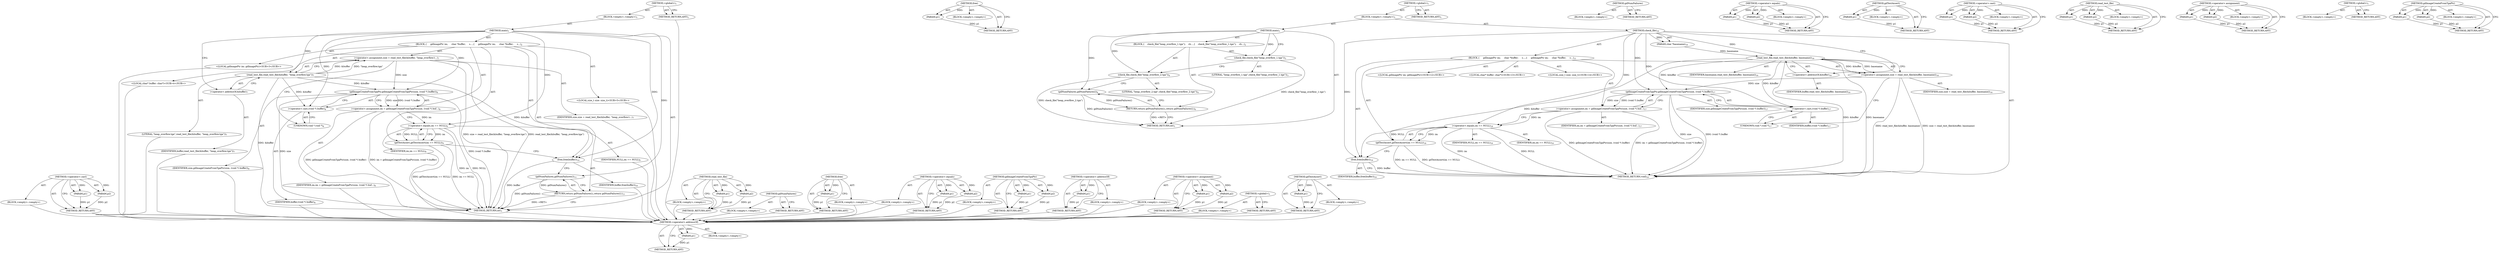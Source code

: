 digraph "gdImageCreateFromTgaPtr" {
vulnerable_78 [label=<(METHOD,&lt;operator&gt;.cast)>];
vulnerable_79 [label=<(PARAM,p1)>];
vulnerable_80 [label=<(PARAM,p2)>];
vulnerable_81 [label=<(BLOCK,&lt;empty&gt;,&lt;empty&gt;)>];
vulnerable_82 [label=<(METHOD_RETURN,ANY)>];
vulnerable_6 [label=<(METHOD,&lt;global&gt;)<SUB>1</SUB>>];
vulnerable_7 [label=<(BLOCK,&lt;empty&gt;,&lt;empty&gt;)<SUB>1</SUB>>];
vulnerable_8 [label=<(METHOD,main)<SUB>1</SUB>>];
vulnerable_9 [label=<(BLOCK,{
     gdImagePtr im;
     char *buffer;
     s...,{
     gdImagePtr im;
     char *buffer;
     s...)<SUB>2</SUB>>];
vulnerable_10 [label="<(LOCAL,gdImagePtr im: gdImagePtr)<SUB>3</SUB>>"];
vulnerable_11 [label="<(LOCAL,char* buffer: char*)<SUB>4</SUB>>"];
vulnerable_12 [label="<(LOCAL,size_t size: size_t)<SUB>5</SUB>>"];
vulnerable_13 [label=<(&lt;operator&gt;.assignment,size = read_test_file(&amp;buffer, &quot;heap_overflow.t...)<SUB>7</SUB>>];
vulnerable_14 [label=<(IDENTIFIER,size,size = read_test_file(&amp;buffer, &quot;heap_overflow.t...)<SUB>7</SUB>>];
vulnerable_15 [label=<(read_test_file,read_test_file(&amp;buffer, &quot;heap_overflow.tga&quot;))<SUB>7</SUB>>];
vulnerable_16 [label=<(&lt;operator&gt;.addressOf,&amp;buffer)<SUB>7</SUB>>];
vulnerable_17 [label=<(IDENTIFIER,buffer,read_test_file(&amp;buffer, &quot;heap_overflow.tga&quot;))<SUB>7</SUB>>];
vulnerable_18 [label=<(LITERAL,&quot;heap_overflow.tga&quot;,read_test_file(&amp;buffer, &quot;heap_overflow.tga&quot;))<SUB>7</SUB>>];
vulnerable_19 [label=<(&lt;operator&gt;.assignment,im = gdImageCreateFromTgaPtr(size, (void *) buf...)<SUB>8</SUB>>];
vulnerable_20 [label=<(IDENTIFIER,im,im = gdImageCreateFromTgaPtr(size, (void *) buf...)<SUB>8</SUB>>];
vulnerable_21 [label=<(gdImageCreateFromTgaPtr,gdImageCreateFromTgaPtr(size, (void *) buffer))<SUB>8</SUB>>];
vulnerable_22 [label=<(IDENTIFIER,size,gdImageCreateFromTgaPtr(size, (void *) buffer))<SUB>8</SUB>>];
vulnerable_23 [label=<(&lt;operator&gt;.cast,(void *) buffer)<SUB>8</SUB>>];
vulnerable_24 [label=<(UNKNOWN,void *,void *)<SUB>8</SUB>>];
vulnerable_25 [label=<(IDENTIFIER,buffer,(void *) buffer)<SUB>8</SUB>>];
vulnerable_26 [label=<(gdTestAssert,gdTestAssert(im == NULL))<SUB>9</SUB>>];
vulnerable_27 [label=<(&lt;operator&gt;.equals,im == NULL)<SUB>9</SUB>>];
vulnerable_28 [label=<(IDENTIFIER,im,im == NULL)<SUB>9</SUB>>];
vulnerable_29 [label=<(IDENTIFIER,NULL,im == NULL)<SUB>9</SUB>>];
vulnerable_30 [label=<(free,free(buffer))<SUB>10</SUB>>];
vulnerable_31 [label=<(IDENTIFIER,buffer,free(buffer))<SUB>10</SUB>>];
vulnerable_32 [label=<(RETURN,return gdNumFailures();,return gdNumFailures();)<SUB>11</SUB>>];
vulnerable_33 [label=<(gdNumFailures,gdNumFailures())<SUB>11</SUB>>];
vulnerable_34 [label=<(METHOD_RETURN,int)<SUB>1</SUB>>];
vulnerable_36 [label=<(METHOD_RETURN,ANY)<SUB>1</SUB>>];
vulnerable_64 [label=<(METHOD,read_test_file)>];
vulnerable_65 [label=<(PARAM,p1)>];
vulnerable_66 [label=<(PARAM,p2)>];
vulnerable_67 [label=<(BLOCK,&lt;empty&gt;,&lt;empty&gt;)>];
vulnerable_68 [label=<(METHOD_RETURN,ANY)>];
vulnerable_96 [label=<(METHOD,gdNumFailures)>];
vulnerable_97 [label=<(BLOCK,&lt;empty&gt;,&lt;empty&gt;)>];
vulnerable_98 [label=<(METHOD_RETURN,ANY)>];
vulnerable_92 [label=<(METHOD,free)>];
vulnerable_93 [label=<(PARAM,p1)>];
vulnerable_94 [label=<(BLOCK,&lt;empty&gt;,&lt;empty&gt;)>];
vulnerable_95 [label=<(METHOD_RETURN,ANY)>];
vulnerable_87 [label=<(METHOD,&lt;operator&gt;.equals)>];
vulnerable_88 [label=<(PARAM,p1)>];
vulnerable_89 [label=<(PARAM,p2)>];
vulnerable_90 [label=<(BLOCK,&lt;empty&gt;,&lt;empty&gt;)>];
vulnerable_91 [label=<(METHOD_RETURN,ANY)>];
vulnerable_73 [label=<(METHOD,gdImageCreateFromTgaPtr)>];
vulnerable_74 [label=<(PARAM,p1)>];
vulnerable_75 [label=<(PARAM,p2)>];
vulnerable_76 [label=<(BLOCK,&lt;empty&gt;,&lt;empty&gt;)>];
vulnerable_77 [label=<(METHOD_RETURN,ANY)>];
vulnerable_69 [label=<(METHOD,&lt;operator&gt;.addressOf)>];
vulnerable_70 [label=<(PARAM,p1)>];
vulnerable_71 [label=<(BLOCK,&lt;empty&gt;,&lt;empty&gt;)>];
vulnerable_72 [label=<(METHOD_RETURN,ANY)>];
vulnerable_59 [label=<(METHOD,&lt;operator&gt;.assignment)>];
vulnerable_60 [label=<(PARAM,p1)>];
vulnerable_61 [label=<(PARAM,p2)>];
vulnerable_62 [label=<(BLOCK,&lt;empty&gt;,&lt;empty&gt;)>];
vulnerable_63 [label=<(METHOD_RETURN,ANY)>];
vulnerable_53 [label=<(METHOD,&lt;global&gt;)<SUB>1</SUB>>];
vulnerable_54 [label=<(BLOCK,&lt;empty&gt;,&lt;empty&gt;)>];
vulnerable_55 [label=<(METHOD_RETURN,ANY)>];
vulnerable_83 [label=<(METHOD,gdTestAssert)>];
vulnerable_84 [label=<(PARAM,p1)>];
vulnerable_85 [label=<(BLOCK,&lt;empty&gt;,&lt;empty&gt;)>];
vulnerable_86 [label=<(METHOD_RETURN,ANY)>];
fixed_81 [label=<(METHOD,&lt;operator&gt;.addressOf)>];
fixed_82 [label=<(PARAM,p1)>];
fixed_83 [label=<(BLOCK,&lt;empty&gt;,&lt;empty&gt;)>];
fixed_84 [label=<(METHOD_RETURN,ANY)>];
fixed_104 [label=<(METHOD,free)>];
fixed_105 [label=<(PARAM,p1)>];
fixed_106 [label=<(BLOCK,&lt;empty&gt;,&lt;empty&gt;)>];
fixed_107 [label=<(METHOD_RETURN,ANY)>];
fixed_6 [label=<(METHOD,&lt;global&gt;)<SUB>1</SUB>>];
fixed_7 [label=<(BLOCK,&lt;empty&gt;,&lt;empty&gt;)<SUB>1</SUB>>];
fixed_8 [label=<(METHOD,main)<SUB>1</SUB>>];
fixed_9 [label=<(BLOCK,{
    check_file(&quot;heap_overflow_1.tga&quot;);
    ch...,{
    check_file(&quot;heap_overflow_1.tga&quot;);
    ch...)<SUB>2</SUB>>];
fixed_10 [label=<(check_file,check_file(&quot;heap_overflow_1.tga&quot;))<SUB>3</SUB>>];
fixed_11 [label=<(LITERAL,&quot;heap_overflow_1.tga&quot;,check_file(&quot;heap_overflow_1.tga&quot;))<SUB>3</SUB>>];
fixed_12 [label=<(check_file,check_file(&quot;heap_overflow_2.tga&quot;))<SUB>4</SUB>>];
fixed_13 [label=<(LITERAL,&quot;heap_overflow_2.tga&quot;,check_file(&quot;heap_overflow_2.tga&quot;))<SUB>4</SUB>>];
fixed_14 [label=<(RETURN,return gdNumFailures();,return gdNumFailures();)<SUB>6</SUB>>];
fixed_15 [label=<(gdNumFailures,gdNumFailures())<SUB>6</SUB>>];
fixed_16 [label=<(METHOD_RETURN,int)<SUB>1</SUB>>];
fixed_18 [label=<(METHOD,check_file)<SUB>10</SUB>>];
fixed_19 [label=<(PARAM,char *basename)<SUB>10</SUB>>];
fixed_20 [label=<(BLOCK,{
     gdImagePtr im;
     char *buffer;
     s...,{
     gdImagePtr im;
     char *buffer;
     s...)<SUB>11</SUB>>];
fixed_21 [label="<(LOCAL,gdImagePtr im: gdImagePtr)<SUB>12</SUB>>"];
fixed_22 [label="<(LOCAL,char* buffer: char*)<SUB>13</SUB>>"];
fixed_23 [label="<(LOCAL,size_t size: size_t)<SUB>14</SUB>>"];
fixed_24 [label=<(&lt;operator&gt;.assignment,size = read_test_file(&amp;buffer, basename))<SUB>16</SUB>>];
fixed_25 [label=<(IDENTIFIER,size,size = read_test_file(&amp;buffer, basename))<SUB>16</SUB>>];
fixed_26 [label=<(read_test_file,read_test_file(&amp;buffer, basename))<SUB>16</SUB>>];
fixed_27 [label=<(&lt;operator&gt;.addressOf,&amp;buffer)<SUB>16</SUB>>];
fixed_28 [label=<(IDENTIFIER,buffer,read_test_file(&amp;buffer, basename))<SUB>16</SUB>>];
fixed_29 [label=<(IDENTIFIER,basename,read_test_file(&amp;buffer, basename))<SUB>16</SUB>>];
fixed_30 [label=<(&lt;operator&gt;.assignment,im = gdImageCreateFromTgaPtr(size, (void *) buf...)<SUB>17</SUB>>];
fixed_31 [label=<(IDENTIFIER,im,im = gdImageCreateFromTgaPtr(size, (void *) buf...)<SUB>17</SUB>>];
fixed_32 [label=<(gdImageCreateFromTgaPtr,gdImageCreateFromTgaPtr(size, (void *) buffer))<SUB>17</SUB>>];
fixed_33 [label=<(IDENTIFIER,size,gdImageCreateFromTgaPtr(size, (void *) buffer))<SUB>17</SUB>>];
fixed_34 [label=<(&lt;operator&gt;.cast,(void *) buffer)<SUB>17</SUB>>];
fixed_35 [label=<(UNKNOWN,void *,void *)<SUB>17</SUB>>];
fixed_36 [label=<(IDENTIFIER,buffer,(void *) buffer)<SUB>17</SUB>>];
fixed_37 [label=<(gdTestAssert,gdTestAssert(im == NULL))<SUB>18</SUB>>];
fixed_38 [label=<(&lt;operator&gt;.equals,im == NULL)<SUB>18</SUB>>];
fixed_39 [label=<(IDENTIFIER,im,im == NULL)<SUB>18</SUB>>];
fixed_40 [label=<(IDENTIFIER,NULL,im == NULL)<SUB>18</SUB>>];
fixed_41 [label=<(free,free(buffer))<SUB>19</SUB>>];
fixed_42 [label=<(IDENTIFIER,buffer,free(buffer))<SUB>19</SUB>>];
fixed_43 [label=<(METHOD_RETURN,void)<SUB>10</SUB>>];
fixed_45 [label=<(METHOD_RETURN,ANY)<SUB>1</SUB>>];
fixed_68 [label=<(METHOD,gdNumFailures)>];
fixed_69 [label=<(BLOCK,&lt;empty&gt;,&lt;empty&gt;)>];
fixed_70 [label=<(METHOD_RETURN,ANY)>];
fixed_99 [label=<(METHOD,&lt;operator&gt;.equals)>];
fixed_100 [label=<(PARAM,p1)>];
fixed_101 [label=<(PARAM,p2)>];
fixed_102 [label=<(BLOCK,&lt;empty&gt;,&lt;empty&gt;)>];
fixed_103 [label=<(METHOD_RETURN,ANY)>];
fixed_95 [label=<(METHOD,gdTestAssert)>];
fixed_96 [label=<(PARAM,p1)>];
fixed_97 [label=<(BLOCK,&lt;empty&gt;,&lt;empty&gt;)>];
fixed_98 [label=<(METHOD_RETURN,ANY)>];
fixed_90 [label=<(METHOD,&lt;operator&gt;.cast)>];
fixed_91 [label=<(PARAM,p1)>];
fixed_92 [label=<(PARAM,p2)>];
fixed_93 [label=<(BLOCK,&lt;empty&gt;,&lt;empty&gt;)>];
fixed_94 [label=<(METHOD_RETURN,ANY)>];
fixed_76 [label=<(METHOD,read_test_file)>];
fixed_77 [label=<(PARAM,p1)>];
fixed_78 [label=<(PARAM,p2)>];
fixed_79 [label=<(BLOCK,&lt;empty&gt;,&lt;empty&gt;)>];
fixed_80 [label=<(METHOD_RETURN,ANY)>];
fixed_71 [label=<(METHOD,&lt;operator&gt;.assignment)>];
fixed_72 [label=<(PARAM,p1)>];
fixed_73 [label=<(PARAM,p2)>];
fixed_74 [label=<(BLOCK,&lt;empty&gt;,&lt;empty&gt;)>];
fixed_75 [label=<(METHOD_RETURN,ANY)>];
fixed_62 [label=<(METHOD,&lt;global&gt;)<SUB>1</SUB>>];
fixed_63 [label=<(BLOCK,&lt;empty&gt;,&lt;empty&gt;)>];
fixed_64 [label=<(METHOD_RETURN,ANY)>];
fixed_85 [label=<(METHOD,gdImageCreateFromTgaPtr)>];
fixed_86 [label=<(PARAM,p1)>];
fixed_87 [label=<(PARAM,p2)>];
fixed_88 [label=<(BLOCK,&lt;empty&gt;,&lt;empty&gt;)>];
fixed_89 [label=<(METHOD_RETURN,ANY)>];
vulnerable_78 -> vulnerable_79  [key=0, label="AST: "];
vulnerable_78 -> vulnerable_79  [key=1, label="DDG: "];
vulnerable_78 -> vulnerable_81  [key=0, label="AST: "];
vulnerable_78 -> vulnerable_80  [key=0, label="AST: "];
vulnerable_78 -> vulnerable_80  [key=1, label="DDG: "];
vulnerable_78 -> vulnerable_82  [key=0, label="AST: "];
vulnerable_78 -> vulnerable_82  [key=1, label="CFG: "];
vulnerable_79 -> vulnerable_82  [key=0, label="DDG: p1"];
vulnerable_80 -> vulnerable_82  [key=0, label="DDG: p2"];
vulnerable_81 -> fixed_81  [key=0];
vulnerable_82 -> fixed_81  [key=0];
vulnerable_6 -> vulnerable_7  [key=0, label="AST: "];
vulnerable_6 -> vulnerable_36  [key=0, label="AST: "];
vulnerable_6 -> vulnerable_36  [key=1, label="CFG: "];
vulnerable_7 -> vulnerable_8  [key=0, label="AST: "];
vulnerable_8 -> vulnerable_9  [key=0, label="AST: "];
vulnerable_8 -> vulnerable_34  [key=0, label="AST: "];
vulnerable_8 -> vulnerable_16  [key=0, label="CFG: "];
vulnerable_8 -> vulnerable_30  [key=0, label="DDG: "];
vulnerable_8 -> vulnerable_33  [key=0, label="DDG: "];
vulnerable_8 -> vulnerable_15  [key=0, label="DDG: "];
vulnerable_8 -> vulnerable_21  [key=0, label="DDG: "];
vulnerable_8 -> vulnerable_27  [key=0, label="DDG: "];
vulnerable_8 -> vulnerable_23  [key=0, label="DDG: "];
vulnerable_9 -> vulnerable_10  [key=0, label="AST: "];
vulnerable_9 -> vulnerable_11  [key=0, label="AST: "];
vulnerable_9 -> vulnerable_12  [key=0, label="AST: "];
vulnerable_9 -> vulnerable_13  [key=0, label="AST: "];
vulnerable_9 -> vulnerable_19  [key=0, label="AST: "];
vulnerable_9 -> vulnerable_26  [key=0, label="AST: "];
vulnerable_9 -> vulnerable_30  [key=0, label="AST: "];
vulnerable_9 -> vulnerable_32  [key=0, label="AST: "];
vulnerable_10 -> fixed_81  [key=0];
vulnerable_11 -> fixed_81  [key=0];
vulnerable_12 -> fixed_81  [key=0];
vulnerable_13 -> vulnerable_14  [key=0, label="AST: "];
vulnerable_13 -> vulnerable_15  [key=0, label="AST: "];
vulnerable_13 -> vulnerable_24  [key=0, label="CFG: "];
vulnerable_13 -> vulnerable_34  [key=0, label="DDG: read_test_file(&amp;buffer, &quot;heap_overflow.tga&quot;)"];
vulnerable_13 -> vulnerable_34  [key=1, label="DDG: size = read_test_file(&amp;buffer, &quot;heap_overflow.tga&quot;)"];
vulnerable_13 -> vulnerable_21  [key=0, label="DDG: size"];
vulnerable_14 -> fixed_81  [key=0];
vulnerable_15 -> vulnerable_16  [key=0, label="AST: "];
vulnerable_15 -> vulnerable_18  [key=0, label="AST: "];
vulnerable_15 -> vulnerable_13  [key=0, label="CFG: "];
vulnerable_15 -> vulnerable_13  [key=1, label="DDG: &amp;buffer"];
vulnerable_15 -> vulnerable_13  [key=2, label="DDG: &quot;heap_overflow.tga&quot;"];
vulnerable_15 -> vulnerable_34  [key=0, label="DDG: &amp;buffer"];
vulnerable_15 -> vulnerable_30  [key=0, label="DDG: &amp;buffer"];
vulnerable_15 -> vulnerable_21  [key=0, label="DDG: &amp;buffer"];
vulnerable_15 -> vulnerable_23  [key=0, label="DDG: &amp;buffer"];
vulnerable_16 -> vulnerable_17  [key=0, label="AST: "];
vulnerable_16 -> vulnerable_15  [key=0, label="CFG: "];
vulnerable_17 -> fixed_81  [key=0];
vulnerable_18 -> fixed_81  [key=0];
vulnerable_19 -> vulnerable_20  [key=0, label="AST: "];
vulnerable_19 -> vulnerable_21  [key=0, label="AST: "];
vulnerable_19 -> vulnerable_27  [key=0, label="CFG: "];
vulnerable_19 -> vulnerable_27  [key=1, label="DDG: im"];
vulnerable_19 -> vulnerable_34  [key=0, label="DDG: gdImageCreateFromTgaPtr(size, (void *) buffer)"];
vulnerable_19 -> vulnerable_34  [key=1, label="DDG: im = gdImageCreateFromTgaPtr(size, (void *) buffer)"];
vulnerable_20 -> fixed_81  [key=0];
vulnerable_21 -> vulnerable_22  [key=0, label="AST: "];
vulnerable_21 -> vulnerable_23  [key=0, label="AST: "];
vulnerable_21 -> vulnerable_19  [key=0, label="CFG: "];
vulnerable_21 -> vulnerable_19  [key=1, label="DDG: size"];
vulnerable_21 -> vulnerable_19  [key=2, label="DDG: (void *) buffer"];
vulnerable_21 -> vulnerable_34  [key=0, label="DDG: size"];
vulnerable_21 -> vulnerable_34  [key=1, label="DDG: (void *) buffer"];
vulnerable_22 -> fixed_81  [key=0];
vulnerable_23 -> vulnerable_24  [key=0, label="AST: "];
vulnerable_23 -> vulnerable_25  [key=0, label="AST: "];
vulnerable_23 -> vulnerable_21  [key=0, label="CFG: "];
vulnerable_24 -> vulnerable_23  [key=0, label="CFG: "];
vulnerable_25 -> fixed_81  [key=0];
vulnerable_26 -> vulnerable_27  [key=0, label="AST: "];
vulnerable_26 -> vulnerable_30  [key=0, label="CFG: "];
vulnerable_26 -> vulnerable_34  [key=0, label="DDG: im == NULL"];
vulnerable_26 -> vulnerable_34  [key=1, label="DDG: gdTestAssert(im == NULL)"];
vulnerable_27 -> vulnerable_28  [key=0, label="AST: "];
vulnerable_27 -> vulnerable_29  [key=0, label="AST: "];
vulnerable_27 -> vulnerable_26  [key=0, label="CFG: "];
vulnerable_27 -> vulnerable_26  [key=1, label="DDG: im"];
vulnerable_27 -> vulnerable_26  [key=2, label="DDG: NULL"];
vulnerable_27 -> vulnerable_34  [key=0, label="DDG: im"];
vulnerable_27 -> vulnerable_34  [key=1, label="DDG: NULL"];
vulnerable_28 -> fixed_81  [key=0];
vulnerable_29 -> fixed_81  [key=0];
vulnerable_30 -> vulnerable_31  [key=0, label="AST: "];
vulnerable_30 -> vulnerable_33  [key=0, label="CFG: "];
vulnerable_30 -> vulnerable_34  [key=0, label="DDG: buffer"];
vulnerable_31 -> fixed_81  [key=0];
vulnerable_32 -> vulnerable_33  [key=0, label="AST: "];
vulnerable_32 -> vulnerable_34  [key=0, label="CFG: "];
vulnerable_32 -> vulnerable_34  [key=1, label="DDG: &lt;RET&gt;"];
vulnerable_33 -> vulnerable_32  [key=0, label="CFG: "];
vulnerable_33 -> vulnerable_32  [key=1, label="DDG: gdNumFailures()"];
vulnerable_33 -> vulnerable_34  [key=0, label="DDG: gdNumFailures()"];
vulnerable_34 -> fixed_81  [key=0];
vulnerable_36 -> fixed_81  [key=0];
vulnerable_64 -> vulnerable_65  [key=0, label="AST: "];
vulnerable_64 -> vulnerable_65  [key=1, label="DDG: "];
vulnerable_64 -> vulnerable_67  [key=0, label="AST: "];
vulnerable_64 -> vulnerable_66  [key=0, label="AST: "];
vulnerable_64 -> vulnerable_66  [key=1, label="DDG: "];
vulnerable_64 -> vulnerable_68  [key=0, label="AST: "];
vulnerable_64 -> vulnerable_68  [key=1, label="CFG: "];
vulnerable_65 -> vulnerable_68  [key=0, label="DDG: p1"];
vulnerable_66 -> vulnerable_68  [key=0, label="DDG: p2"];
vulnerable_67 -> fixed_81  [key=0];
vulnerable_68 -> fixed_81  [key=0];
vulnerable_96 -> vulnerable_97  [key=0, label="AST: "];
vulnerable_96 -> vulnerable_98  [key=0, label="AST: "];
vulnerable_96 -> vulnerable_98  [key=1, label="CFG: "];
vulnerable_97 -> fixed_81  [key=0];
vulnerable_98 -> fixed_81  [key=0];
vulnerable_92 -> vulnerable_93  [key=0, label="AST: "];
vulnerable_92 -> vulnerable_93  [key=1, label="DDG: "];
vulnerable_92 -> vulnerable_94  [key=0, label="AST: "];
vulnerable_92 -> vulnerable_95  [key=0, label="AST: "];
vulnerable_92 -> vulnerable_95  [key=1, label="CFG: "];
vulnerable_93 -> vulnerable_95  [key=0, label="DDG: p1"];
vulnerable_94 -> fixed_81  [key=0];
vulnerable_95 -> fixed_81  [key=0];
vulnerable_87 -> vulnerable_88  [key=0, label="AST: "];
vulnerable_87 -> vulnerable_88  [key=1, label="DDG: "];
vulnerable_87 -> vulnerable_90  [key=0, label="AST: "];
vulnerable_87 -> vulnerable_89  [key=0, label="AST: "];
vulnerable_87 -> vulnerable_89  [key=1, label="DDG: "];
vulnerable_87 -> vulnerable_91  [key=0, label="AST: "];
vulnerable_87 -> vulnerable_91  [key=1, label="CFG: "];
vulnerable_88 -> vulnerable_91  [key=0, label="DDG: p1"];
vulnerable_89 -> vulnerable_91  [key=0, label="DDG: p2"];
vulnerable_90 -> fixed_81  [key=0];
vulnerable_91 -> fixed_81  [key=0];
vulnerable_73 -> vulnerable_74  [key=0, label="AST: "];
vulnerable_73 -> vulnerable_74  [key=1, label="DDG: "];
vulnerable_73 -> vulnerable_76  [key=0, label="AST: "];
vulnerable_73 -> vulnerable_75  [key=0, label="AST: "];
vulnerable_73 -> vulnerable_75  [key=1, label="DDG: "];
vulnerable_73 -> vulnerable_77  [key=0, label="AST: "];
vulnerable_73 -> vulnerable_77  [key=1, label="CFG: "];
vulnerable_74 -> vulnerable_77  [key=0, label="DDG: p1"];
vulnerable_75 -> vulnerable_77  [key=0, label="DDG: p2"];
vulnerable_76 -> fixed_81  [key=0];
vulnerable_77 -> fixed_81  [key=0];
vulnerable_69 -> vulnerable_70  [key=0, label="AST: "];
vulnerable_69 -> vulnerable_70  [key=1, label="DDG: "];
vulnerable_69 -> vulnerable_71  [key=0, label="AST: "];
vulnerable_69 -> vulnerable_72  [key=0, label="AST: "];
vulnerable_69 -> vulnerable_72  [key=1, label="CFG: "];
vulnerable_70 -> vulnerable_72  [key=0, label="DDG: p1"];
vulnerable_71 -> fixed_81  [key=0];
vulnerable_72 -> fixed_81  [key=0];
vulnerable_59 -> vulnerable_60  [key=0, label="AST: "];
vulnerable_59 -> vulnerable_60  [key=1, label="DDG: "];
vulnerable_59 -> vulnerable_62  [key=0, label="AST: "];
vulnerable_59 -> vulnerable_61  [key=0, label="AST: "];
vulnerable_59 -> vulnerable_61  [key=1, label="DDG: "];
vulnerable_59 -> vulnerable_63  [key=0, label="AST: "];
vulnerable_59 -> vulnerable_63  [key=1, label="CFG: "];
vulnerable_60 -> vulnerable_63  [key=0, label="DDG: p1"];
vulnerable_61 -> vulnerable_63  [key=0, label="DDG: p2"];
vulnerable_62 -> fixed_81  [key=0];
vulnerable_63 -> fixed_81  [key=0];
vulnerable_53 -> vulnerable_54  [key=0, label="AST: "];
vulnerable_53 -> vulnerable_55  [key=0, label="AST: "];
vulnerable_53 -> vulnerable_55  [key=1, label="CFG: "];
vulnerable_54 -> fixed_81  [key=0];
vulnerable_55 -> fixed_81  [key=0];
vulnerable_83 -> vulnerable_84  [key=0, label="AST: "];
vulnerable_83 -> vulnerable_84  [key=1, label="DDG: "];
vulnerable_83 -> vulnerable_85  [key=0, label="AST: "];
vulnerable_83 -> vulnerable_86  [key=0, label="AST: "];
vulnerable_83 -> vulnerable_86  [key=1, label="CFG: "];
vulnerable_84 -> vulnerable_86  [key=0, label="DDG: p1"];
vulnerable_85 -> fixed_81  [key=0];
vulnerable_86 -> fixed_81  [key=0];
fixed_81 -> fixed_82  [key=0, label="AST: "];
fixed_81 -> fixed_82  [key=1, label="DDG: "];
fixed_81 -> fixed_83  [key=0, label="AST: "];
fixed_81 -> fixed_84  [key=0, label="AST: "];
fixed_81 -> fixed_84  [key=1, label="CFG: "];
fixed_82 -> fixed_84  [key=0, label="DDG: p1"];
fixed_104 -> fixed_105  [key=0, label="AST: "];
fixed_104 -> fixed_105  [key=1, label="DDG: "];
fixed_104 -> fixed_106  [key=0, label="AST: "];
fixed_104 -> fixed_107  [key=0, label="AST: "];
fixed_104 -> fixed_107  [key=1, label="CFG: "];
fixed_105 -> fixed_107  [key=0, label="DDG: p1"];
fixed_6 -> fixed_7  [key=0, label="AST: "];
fixed_6 -> fixed_45  [key=0, label="AST: "];
fixed_6 -> fixed_45  [key=1, label="CFG: "];
fixed_7 -> fixed_8  [key=0, label="AST: "];
fixed_7 -> fixed_18  [key=0, label="AST: "];
fixed_8 -> fixed_9  [key=0, label="AST: "];
fixed_8 -> fixed_16  [key=0, label="AST: "];
fixed_8 -> fixed_10  [key=0, label="CFG: "];
fixed_8 -> fixed_10  [key=1, label="DDG: "];
fixed_8 -> fixed_12  [key=0, label="DDG: "];
fixed_8 -> fixed_15  [key=0, label="DDG: "];
fixed_9 -> fixed_10  [key=0, label="AST: "];
fixed_9 -> fixed_12  [key=0, label="AST: "];
fixed_9 -> fixed_14  [key=0, label="AST: "];
fixed_10 -> fixed_11  [key=0, label="AST: "];
fixed_10 -> fixed_12  [key=0, label="CFG: "];
fixed_10 -> fixed_16  [key=0, label="DDG: check_file(&quot;heap_overflow_1.tga&quot;)"];
fixed_12 -> fixed_13  [key=0, label="AST: "];
fixed_12 -> fixed_15  [key=0, label="CFG: "];
fixed_12 -> fixed_16  [key=0, label="DDG: check_file(&quot;heap_overflow_2.tga&quot;)"];
fixed_14 -> fixed_15  [key=0, label="AST: "];
fixed_14 -> fixed_16  [key=0, label="CFG: "];
fixed_14 -> fixed_16  [key=1, label="DDG: &lt;RET&gt;"];
fixed_15 -> fixed_14  [key=0, label="CFG: "];
fixed_15 -> fixed_14  [key=1, label="DDG: gdNumFailures()"];
fixed_15 -> fixed_16  [key=0, label="DDG: gdNumFailures()"];
fixed_18 -> fixed_19  [key=0, label="AST: "];
fixed_18 -> fixed_19  [key=1, label="DDG: "];
fixed_18 -> fixed_20  [key=0, label="AST: "];
fixed_18 -> fixed_43  [key=0, label="AST: "];
fixed_18 -> fixed_27  [key=0, label="CFG: "];
fixed_18 -> fixed_41  [key=0, label="DDG: "];
fixed_18 -> fixed_26  [key=0, label="DDG: "];
fixed_18 -> fixed_32  [key=0, label="DDG: "];
fixed_18 -> fixed_38  [key=0, label="DDG: "];
fixed_18 -> fixed_34  [key=0, label="DDG: "];
fixed_19 -> fixed_26  [key=0, label="DDG: basename"];
fixed_20 -> fixed_21  [key=0, label="AST: "];
fixed_20 -> fixed_22  [key=0, label="AST: "];
fixed_20 -> fixed_23  [key=0, label="AST: "];
fixed_20 -> fixed_24  [key=0, label="AST: "];
fixed_20 -> fixed_30  [key=0, label="AST: "];
fixed_20 -> fixed_37  [key=0, label="AST: "];
fixed_20 -> fixed_41  [key=0, label="AST: "];
fixed_24 -> fixed_25  [key=0, label="AST: "];
fixed_24 -> fixed_26  [key=0, label="AST: "];
fixed_24 -> fixed_35  [key=0, label="CFG: "];
fixed_24 -> fixed_43  [key=0, label="DDG: read_test_file(&amp;buffer, basename)"];
fixed_24 -> fixed_43  [key=1, label="DDG: size = read_test_file(&amp;buffer, basename)"];
fixed_24 -> fixed_32  [key=0, label="DDG: size"];
fixed_26 -> fixed_27  [key=0, label="AST: "];
fixed_26 -> fixed_29  [key=0, label="AST: "];
fixed_26 -> fixed_24  [key=0, label="CFG: "];
fixed_26 -> fixed_24  [key=1, label="DDG: &amp;buffer"];
fixed_26 -> fixed_24  [key=2, label="DDG: basename"];
fixed_26 -> fixed_43  [key=0, label="DDG: &amp;buffer"];
fixed_26 -> fixed_43  [key=1, label="DDG: basename"];
fixed_26 -> fixed_41  [key=0, label="DDG: &amp;buffer"];
fixed_26 -> fixed_32  [key=0, label="DDG: &amp;buffer"];
fixed_26 -> fixed_34  [key=0, label="DDG: &amp;buffer"];
fixed_27 -> fixed_28  [key=0, label="AST: "];
fixed_27 -> fixed_26  [key=0, label="CFG: "];
fixed_30 -> fixed_31  [key=0, label="AST: "];
fixed_30 -> fixed_32  [key=0, label="AST: "];
fixed_30 -> fixed_38  [key=0, label="CFG: "];
fixed_30 -> fixed_38  [key=1, label="DDG: im"];
fixed_30 -> fixed_43  [key=0, label="DDG: gdImageCreateFromTgaPtr(size, (void *) buffer)"];
fixed_30 -> fixed_43  [key=1, label="DDG: im = gdImageCreateFromTgaPtr(size, (void *) buffer)"];
fixed_32 -> fixed_33  [key=0, label="AST: "];
fixed_32 -> fixed_34  [key=0, label="AST: "];
fixed_32 -> fixed_30  [key=0, label="CFG: "];
fixed_32 -> fixed_30  [key=1, label="DDG: size"];
fixed_32 -> fixed_30  [key=2, label="DDG: (void *) buffer"];
fixed_32 -> fixed_43  [key=0, label="DDG: size"];
fixed_32 -> fixed_43  [key=1, label="DDG: (void *) buffer"];
fixed_34 -> fixed_35  [key=0, label="AST: "];
fixed_34 -> fixed_36  [key=0, label="AST: "];
fixed_34 -> fixed_32  [key=0, label="CFG: "];
fixed_35 -> fixed_34  [key=0, label="CFG: "];
fixed_37 -> fixed_38  [key=0, label="AST: "];
fixed_37 -> fixed_41  [key=0, label="CFG: "];
fixed_37 -> fixed_43  [key=0, label="DDG: im == NULL"];
fixed_37 -> fixed_43  [key=1, label="DDG: gdTestAssert(im == NULL)"];
fixed_38 -> fixed_39  [key=0, label="AST: "];
fixed_38 -> fixed_40  [key=0, label="AST: "];
fixed_38 -> fixed_37  [key=0, label="CFG: "];
fixed_38 -> fixed_37  [key=1, label="DDG: im"];
fixed_38 -> fixed_37  [key=2, label="DDG: NULL"];
fixed_38 -> fixed_43  [key=0, label="DDG: im"];
fixed_38 -> fixed_43  [key=1, label="DDG: NULL"];
fixed_41 -> fixed_42  [key=0, label="AST: "];
fixed_41 -> fixed_43  [key=0, label="CFG: "];
fixed_41 -> fixed_43  [key=1, label="DDG: buffer"];
fixed_68 -> fixed_69  [key=0, label="AST: "];
fixed_68 -> fixed_70  [key=0, label="AST: "];
fixed_68 -> fixed_70  [key=1, label="CFG: "];
fixed_99 -> fixed_100  [key=0, label="AST: "];
fixed_99 -> fixed_100  [key=1, label="DDG: "];
fixed_99 -> fixed_102  [key=0, label="AST: "];
fixed_99 -> fixed_101  [key=0, label="AST: "];
fixed_99 -> fixed_101  [key=1, label="DDG: "];
fixed_99 -> fixed_103  [key=0, label="AST: "];
fixed_99 -> fixed_103  [key=1, label="CFG: "];
fixed_100 -> fixed_103  [key=0, label="DDG: p1"];
fixed_101 -> fixed_103  [key=0, label="DDG: p2"];
fixed_95 -> fixed_96  [key=0, label="AST: "];
fixed_95 -> fixed_96  [key=1, label="DDG: "];
fixed_95 -> fixed_97  [key=0, label="AST: "];
fixed_95 -> fixed_98  [key=0, label="AST: "];
fixed_95 -> fixed_98  [key=1, label="CFG: "];
fixed_96 -> fixed_98  [key=0, label="DDG: p1"];
fixed_90 -> fixed_91  [key=0, label="AST: "];
fixed_90 -> fixed_91  [key=1, label="DDG: "];
fixed_90 -> fixed_93  [key=0, label="AST: "];
fixed_90 -> fixed_92  [key=0, label="AST: "];
fixed_90 -> fixed_92  [key=1, label="DDG: "];
fixed_90 -> fixed_94  [key=0, label="AST: "];
fixed_90 -> fixed_94  [key=1, label="CFG: "];
fixed_91 -> fixed_94  [key=0, label="DDG: p1"];
fixed_92 -> fixed_94  [key=0, label="DDG: p2"];
fixed_76 -> fixed_77  [key=0, label="AST: "];
fixed_76 -> fixed_77  [key=1, label="DDG: "];
fixed_76 -> fixed_79  [key=0, label="AST: "];
fixed_76 -> fixed_78  [key=0, label="AST: "];
fixed_76 -> fixed_78  [key=1, label="DDG: "];
fixed_76 -> fixed_80  [key=0, label="AST: "];
fixed_76 -> fixed_80  [key=1, label="CFG: "];
fixed_77 -> fixed_80  [key=0, label="DDG: p1"];
fixed_78 -> fixed_80  [key=0, label="DDG: p2"];
fixed_71 -> fixed_72  [key=0, label="AST: "];
fixed_71 -> fixed_72  [key=1, label="DDG: "];
fixed_71 -> fixed_74  [key=0, label="AST: "];
fixed_71 -> fixed_73  [key=0, label="AST: "];
fixed_71 -> fixed_73  [key=1, label="DDG: "];
fixed_71 -> fixed_75  [key=0, label="AST: "];
fixed_71 -> fixed_75  [key=1, label="CFG: "];
fixed_72 -> fixed_75  [key=0, label="DDG: p1"];
fixed_73 -> fixed_75  [key=0, label="DDG: p2"];
fixed_62 -> fixed_63  [key=0, label="AST: "];
fixed_62 -> fixed_64  [key=0, label="AST: "];
fixed_62 -> fixed_64  [key=1, label="CFG: "];
fixed_85 -> fixed_86  [key=0, label="AST: "];
fixed_85 -> fixed_86  [key=1, label="DDG: "];
fixed_85 -> fixed_88  [key=0, label="AST: "];
fixed_85 -> fixed_87  [key=0, label="AST: "];
fixed_85 -> fixed_87  [key=1, label="DDG: "];
fixed_85 -> fixed_89  [key=0, label="AST: "];
fixed_85 -> fixed_89  [key=1, label="CFG: "];
fixed_86 -> fixed_89  [key=0, label="DDG: p1"];
fixed_87 -> fixed_89  [key=0, label="DDG: p2"];
}
